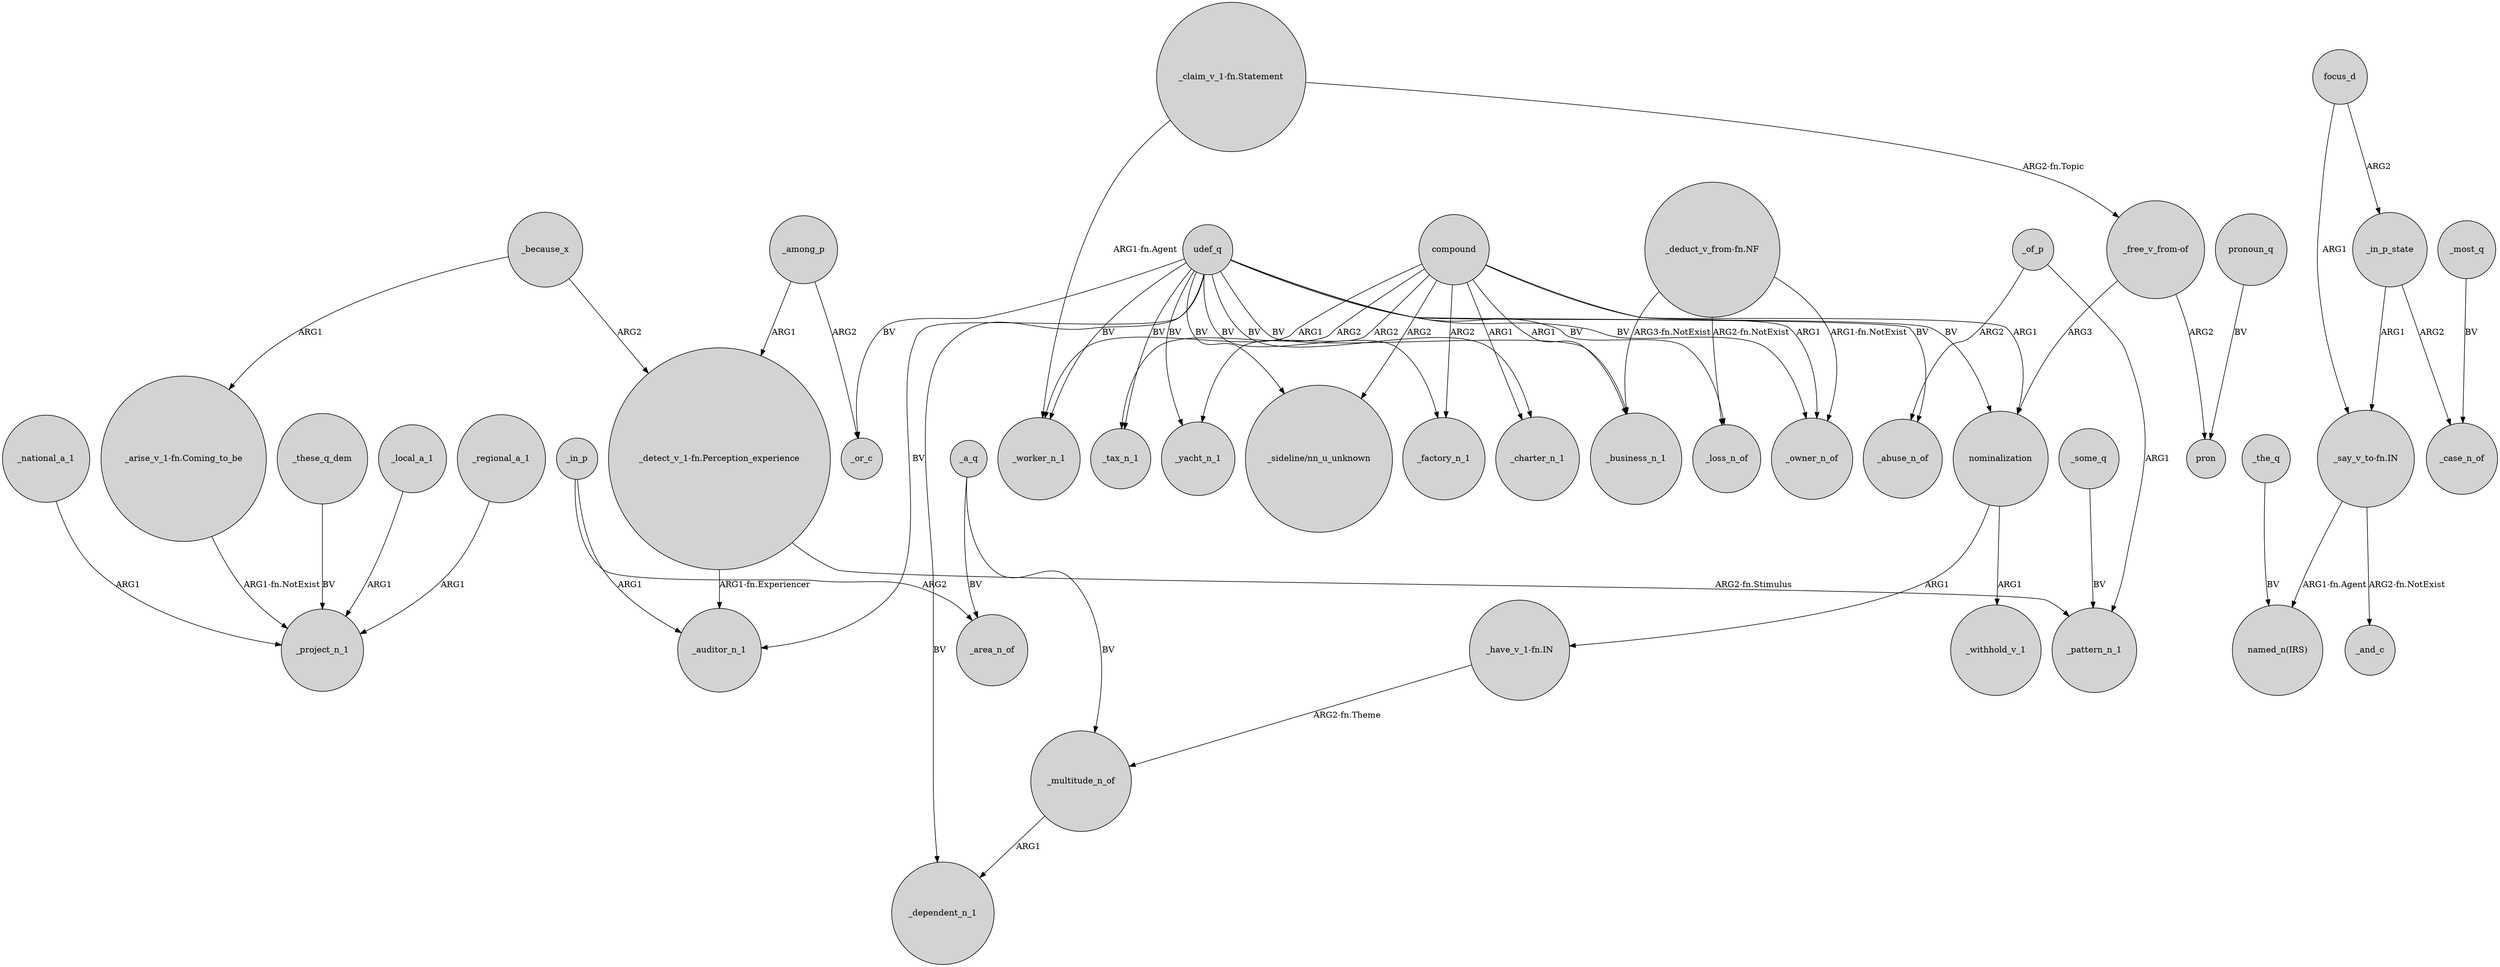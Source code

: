 digraph {
	node [shape=circle style=filled]
	_regional_a_1 -> _project_n_1 [label=ARG1]
	"_say_v_to-fn.IN" -> "named_n(IRS)" [label="ARG1-fn.Agent"]
	_national_a_1 -> _project_n_1 [label=ARG1]
	udef_q -> _auditor_n_1 [label=BV]
	_a_q -> _multitude_n_of [label=BV]
	_because_x -> "_detect_v_1-fn.Perception_experience" [label=ARG2]
	_a_q -> _area_n_of [label=BV]
	"_claim_v_1-fn.Statement" -> "_free_v_from-of" [label="ARG2-fn.Topic"]
	_among_p -> "_detect_v_1-fn.Perception_experience" [label=ARG1]
	udef_q -> _yacht_n_1 [label=BV]
	udef_q -> _worker_n_1 [label=BV]
	focus_d -> _in_p_state [label=ARG2]
	compound -> _yacht_n_1 [label=ARG2]
	_among_p -> _or_c [label=ARG2]
	udef_q -> _dependent_n_1 [label=BV]
	nominalization -> "_have_v_1-fn.IN" [label=ARG1]
	_most_q -> _case_n_of [label=BV]
	"_deduct_v_from-fn.NF" -> _business_n_1 [label="ARG3-fn.NotExist"]
	udef_q -> _or_c [label=BV]
	udef_q -> _charter_n_1 [label=BV]
	_multitude_n_of -> _dependent_n_1 [label=ARG1]
	_because_x -> "_arise_v_1-fn.Coming_to_be" [label=ARG1]
	"_deduct_v_from-fn.NF" -> _owner_n_of [label="ARG1-fn.NotExist"]
	compound -> _factory_n_1 [label=ARG2]
	pronoun_q -> pron [label=BV]
	udef_q -> _tax_n_1 [label=BV]
	"_arise_v_1-fn.Coming_to_be" -> _project_n_1 [label="ARG1-fn.NotExist"]
	udef_q -> _factory_n_1 [label=BV]
	_these_q_dem -> _project_n_1 [label=BV]
	"_claim_v_1-fn.Statement" -> _worker_n_1 [label="ARG1-fn.Agent"]
	_some_q -> _pattern_n_1 [label=BV]
	_in_p_state -> _case_n_of [label=ARG2]
	_of_p -> _abuse_n_of [label=ARG2]
	"_say_v_to-fn.IN" -> _and_c [label="ARG2-fn.NotExist"]
	udef_q -> "_sideline/nn_u_unknown" [label=BV]
	compound -> _business_n_1 [label=ARG1]
	nominalization -> _withhold_v_1 [label=ARG1]
	udef_q -> nominalization [label=BV]
	_in_p -> _auditor_n_1 [label=ARG1]
	udef_q -> _owner_n_of [label=BV]
	compound -> _charter_n_1 [label=ARG1]
	udef_q -> _abuse_n_of [label=BV]
	compound -> "_sideline/nn_u_unknown" [label=ARG2]
	"_free_v_from-of" -> nominalization [label=ARG3]
	_in_p -> _area_n_of [label=ARG2]
	udef_q -> _business_n_1 [label=BV]
	_the_q -> "named_n(IRS)" [label=BV]
	_local_a_1 -> _project_n_1 [label=ARG1]
	compound -> _worker_n_1 [label=ARG1]
	"_deduct_v_from-fn.NF" -> _loss_n_of [label="ARG2-fn.NotExist"]
	compound -> _tax_n_1 [label=ARG2]
	_of_p -> _pattern_n_1 [label=ARG1]
	compound -> _owner_n_of [label=ARG1]
	compound -> nominalization [label=ARG1]
	"_detect_v_1-fn.Perception_experience" -> _pattern_n_1 [label="ARG2-fn.Stimulus"]
	udef_q -> _loss_n_of [label=BV]
	_in_p_state -> "_say_v_to-fn.IN" [label=ARG1]
	"_free_v_from-of" -> pron [label=ARG2]
	focus_d -> "_say_v_to-fn.IN" [label=ARG1]
	"_have_v_1-fn.IN" -> _multitude_n_of [label="ARG2-fn.Theme"]
	"_detect_v_1-fn.Perception_experience" -> _auditor_n_1 [label="ARG1-fn.Experiencer"]
}

